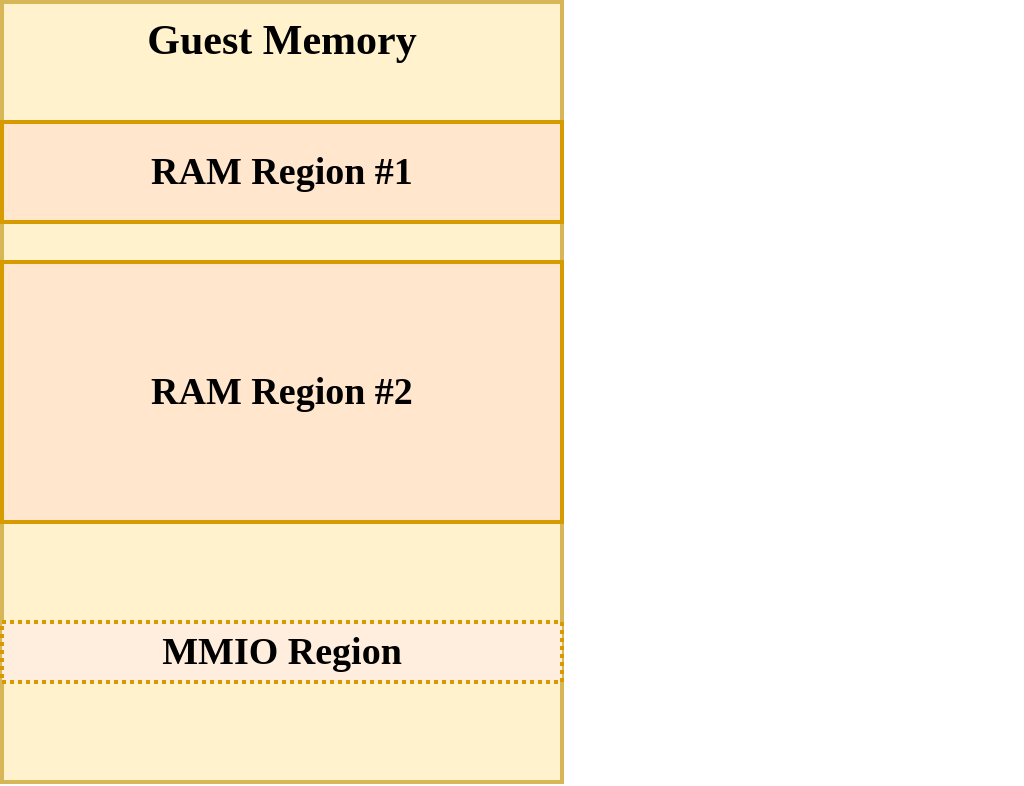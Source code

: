 <mxfile>
    <diagram id="vUtlVhcQ9kOvdaOhw54v" name="Page-1">
        <mxGraphModel dx="828" dy="969" grid="1" gridSize="10" guides="1" tooltips="1" connect="1" arrows="1" fold="1" page="1" pageScale="1" pageWidth="850" pageHeight="1100" math="0" shadow="0">
            <root>
                <mxCell id="0"/>
                <mxCell id="1" parent="0"/>
                <mxCell id="6" value="Guest Memory" style="whiteSpace=wrap;strokeWidth=2;fillColor=#fff2cc;strokeColor=#d6b656;fontFamily=Verdana;fontStyle=1;fontSize=21;verticalAlign=top;" vertex="1" parent="1">
                    <mxGeometry x="320" y="100" width="280" height="390" as="geometry"/>
                </mxCell>
                <mxCell id="8" value="RAM Region #1" style="whiteSpace=wrap;strokeWidth=2;fillColor=#ffe6cc;strokeColor=#d79b00;fontFamily=Verdana;fontStyle=1;fontSize=19;" vertex="1" parent="1">
                    <mxGeometry x="320" y="160" width="280" height="50" as="geometry"/>
                </mxCell>
                <mxCell id="13" value="RAM Region #2" style="whiteSpace=wrap;strokeWidth=2;fillColor=#ffe6cc;strokeColor=#d79b00;fontFamily=Verdana;fontStyle=1;fontSize=19;" vertex="1" parent="1">
                    <mxGeometry x="320" y="230" width="280" height="130" as="geometry"/>
                </mxCell>
                <mxCell id="14" value="MMIO Region" style="whiteSpace=wrap;strokeWidth=2;fillColor=#FFEEDE;strokeColor=#d79b00;fontFamily=Verdana;fontStyle=1;fontSize=19;dashed=1;dashPattern=1 1;" vertex="1" parent="1">
                    <mxGeometry x="320" y="410" width="280" height="30" as="geometry"/>
                </mxCell>
                <mxCell id="15" value="&lt;div style=&quot;text-align: center;&quot;&gt;&lt;/div&gt;&lt;div style=&quot;text-align: center;&quot;&gt;&lt;/div&gt;" style="text;whiteSpace=wrap;html=1;" vertex="1" parent="1">
                    <mxGeometry x="630" y="250" width="200" height="50" as="geometry"/>
                </mxCell>
            </root>
        </mxGraphModel>
    </diagram>
</mxfile>